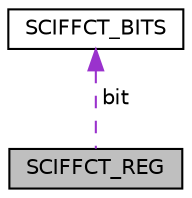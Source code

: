 digraph "SCIFFCT_REG"
{
  edge [fontname="Helvetica",fontsize="10",labelfontname="Helvetica",labelfontsize="10"];
  node [fontname="Helvetica",fontsize="10",shape=record];
  Node1 [label="SCIFFCT_REG",height=0.2,width=0.4,color="black", fillcolor="grey75", style="filled", fontcolor="black"];
  Node2 -> Node1 [dir="back",color="darkorchid3",fontsize="10",style="dashed",label=" bit" ,fontname="Helvetica"];
  Node2 [label="SCIFFCT_BITS",height=0.2,width=0.4,color="black", fillcolor="white", style="filled",URL="$struct_s_c_i_f_f_c_t___b_i_t_s.html"];
}
